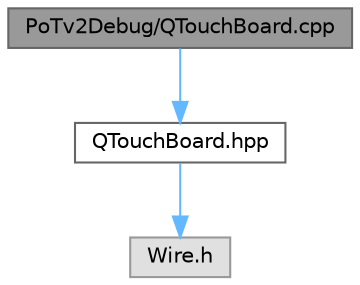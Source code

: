 digraph "PoTv2Debug/QTouchBoard.cpp"
{
 // LATEX_PDF_SIZE
  bgcolor="transparent";
  edge [fontname=Helvetica,fontsize=10,labelfontname=Helvetica,labelfontsize=10];
  node [fontname=Helvetica,fontsize=10,shape=box,height=0.2,width=0.4];
  Node1 [label="PoTv2Debug/QTouchBoard.cpp",height=0.2,width=0.4,color="gray40", fillcolor="grey60", style="filled", fontcolor="black",tooltip="Class to control pair of capacitive touch board for fretBoard and strumBoard."];
  Node1 -> Node2 [color="steelblue1",style="solid"];
  Node2 [label="QTouchBoard.hpp",height=0.2,width=0.4,color="grey40", fillcolor="white", style="filled",URL="$_q_touch_board_8hpp.html",tooltip="Header for class to control pair of capacitive touch board for fretBoard and strumBoard."];
  Node2 -> Node3 [color="steelblue1",style="solid"];
  Node3 [label="Wire.h",height=0.2,width=0.4,color="grey60", fillcolor="#E0E0E0", style="filled",tooltip=" "];
}
